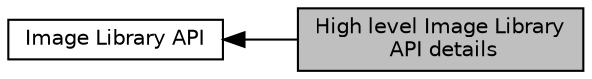 digraph "High level Image Library API details"
{
  bgcolor="transparent";
  edge [fontname="Helvetica",fontsize="10",labelfontname="Helvetica",labelfontsize="10"];
  node [fontname="Helvetica",fontsize="10",shape=box];
  rankdir=LR;
  Node2 [label="Image Library API",height=0.2,width=0.4,color="black",URL="$d6/dae/group__img__lib-api.html",tooltip="Image Library APIs, in file img_api_arch.h and file img_customer_interface_arch.h."];
  Node1 [label="High level Image Library\l API details",height=0.2,width=0.4,color="black", fillcolor="grey75", style="filled", fontcolor="black",tooltip="High level Image Library APIs, in file img_api_arch.h."];
  Node2->Node1 [shape=plaintext, dir="back", style="solid"];
}
